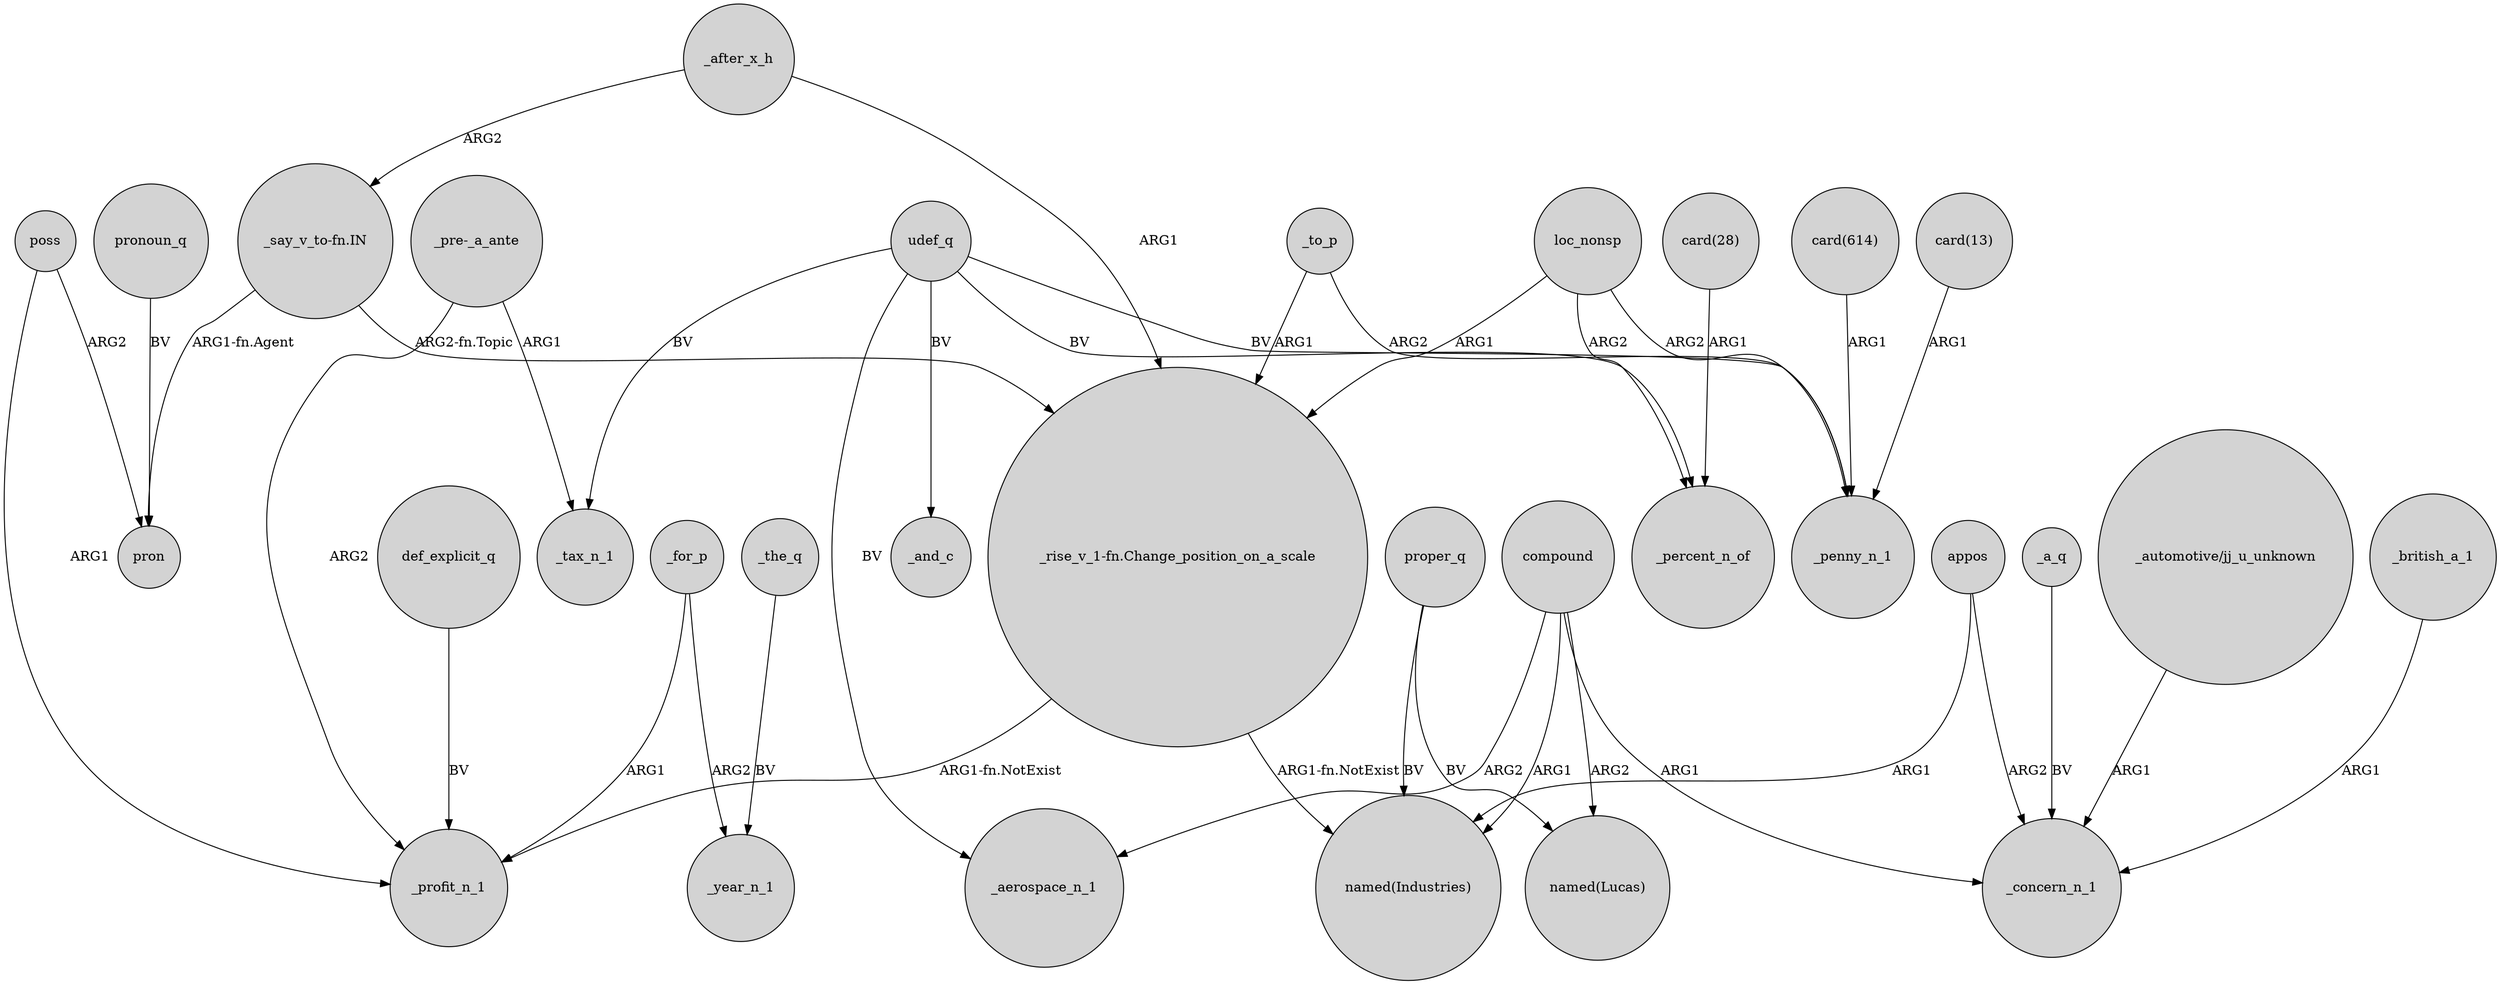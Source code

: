 digraph {
	node [shape=circle style=filled]
	_a_q -> _concern_n_1 [label=BV]
	compound -> "named(Industries)" [label=ARG1]
	_after_x_h -> "_rise_v_1-fn.Change_position_on_a_scale" [label=ARG1]
	compound -> _aerospace_n_1 [label=ARG2]
	"card(28)" -> _percent_n_of [label=ARG1]
	def_explicit_q -> _profit_n_1 [label=BV]
	proper_q -> "named(Lucas)" [label=BV]
	poss -> pron [label=ARG2]
	_for_p -> _year_n_1 [label=ARG2]
	compound -> "named(Lucas)" [label=ARG2]
	udef_q -> _aerospace_n_1 [label=BV]
	"_pre-_a_ante" -> _tax_n_1 [label=ARG1]
	_to_p -> _penny_n_1 [label=ARG2]
	"_automotive/jj_u_unknown" -> _concern_n_1 [label=ARG1]
	"card(614)" -> _penny_n_1 [label=ARG1]
	"_rise_v_1-fn.Change_position_on_a_scale" -> "named(Industries)" [label="ARG1-fn.NotExist"]
	_after_x_h -> "_say_v_to-fn.IN" [label=ARG2]
	appos -> _concern_n_1 [label=ARG2]
	appos -> "named(Industries)" [label=ARG1]
	pronoun_q -> pron [label=BV]
	udef_q -> _tax_n_1 [label=BV]
	loc_nonsp -> _percent_n_of [label=ARG2]
	loc_nonsp -> "_rise_v_1-fn.Change_position_on_a_scale" [label=ARG1]
	_the_q -> _year_n_1 [label=BV]
	"_say_v_to-fn.IN" -> pron [label="ARG1-fn.Agent"]
	loc_nonsp -> _penny_n_1 [label=ARG2]
	_british_a_1 -> _concern_n_1 [label=ARG1]
	_for_p -> _profit_n_1 [label=ARG1]
	"card(13)" -> _penny_n_1 [label=ARG1]
	udef_q -> _penny_n_1 [label=BV]
	"_say_v_to-fn.IN" -> "_rise_v_1-fn.Change_position_on_a_scale" [label="ARG2-fn.Topic"]
	poss -> _profit_n_1 [label=ARG1]
	udef_q -> _percent_n_of [label=BV]
	proper_q -> "named(Industries)" [label=BV]
	udef_q -> _and_c [label=BV]
	_to_p -> "_rise_v_1-fn.Change_position_on_a_scale" [label=ARG1]
	compound -> _concern_n_1 [label=ARG1]
	"_pre-_a_ante" -> _profit_n_1 [label=ARG2]
	"_rise_v_1-fn.Change_position_on_a_scale" -> _profit_n_1 [label="ARG1-fn.NotExist"]
}
